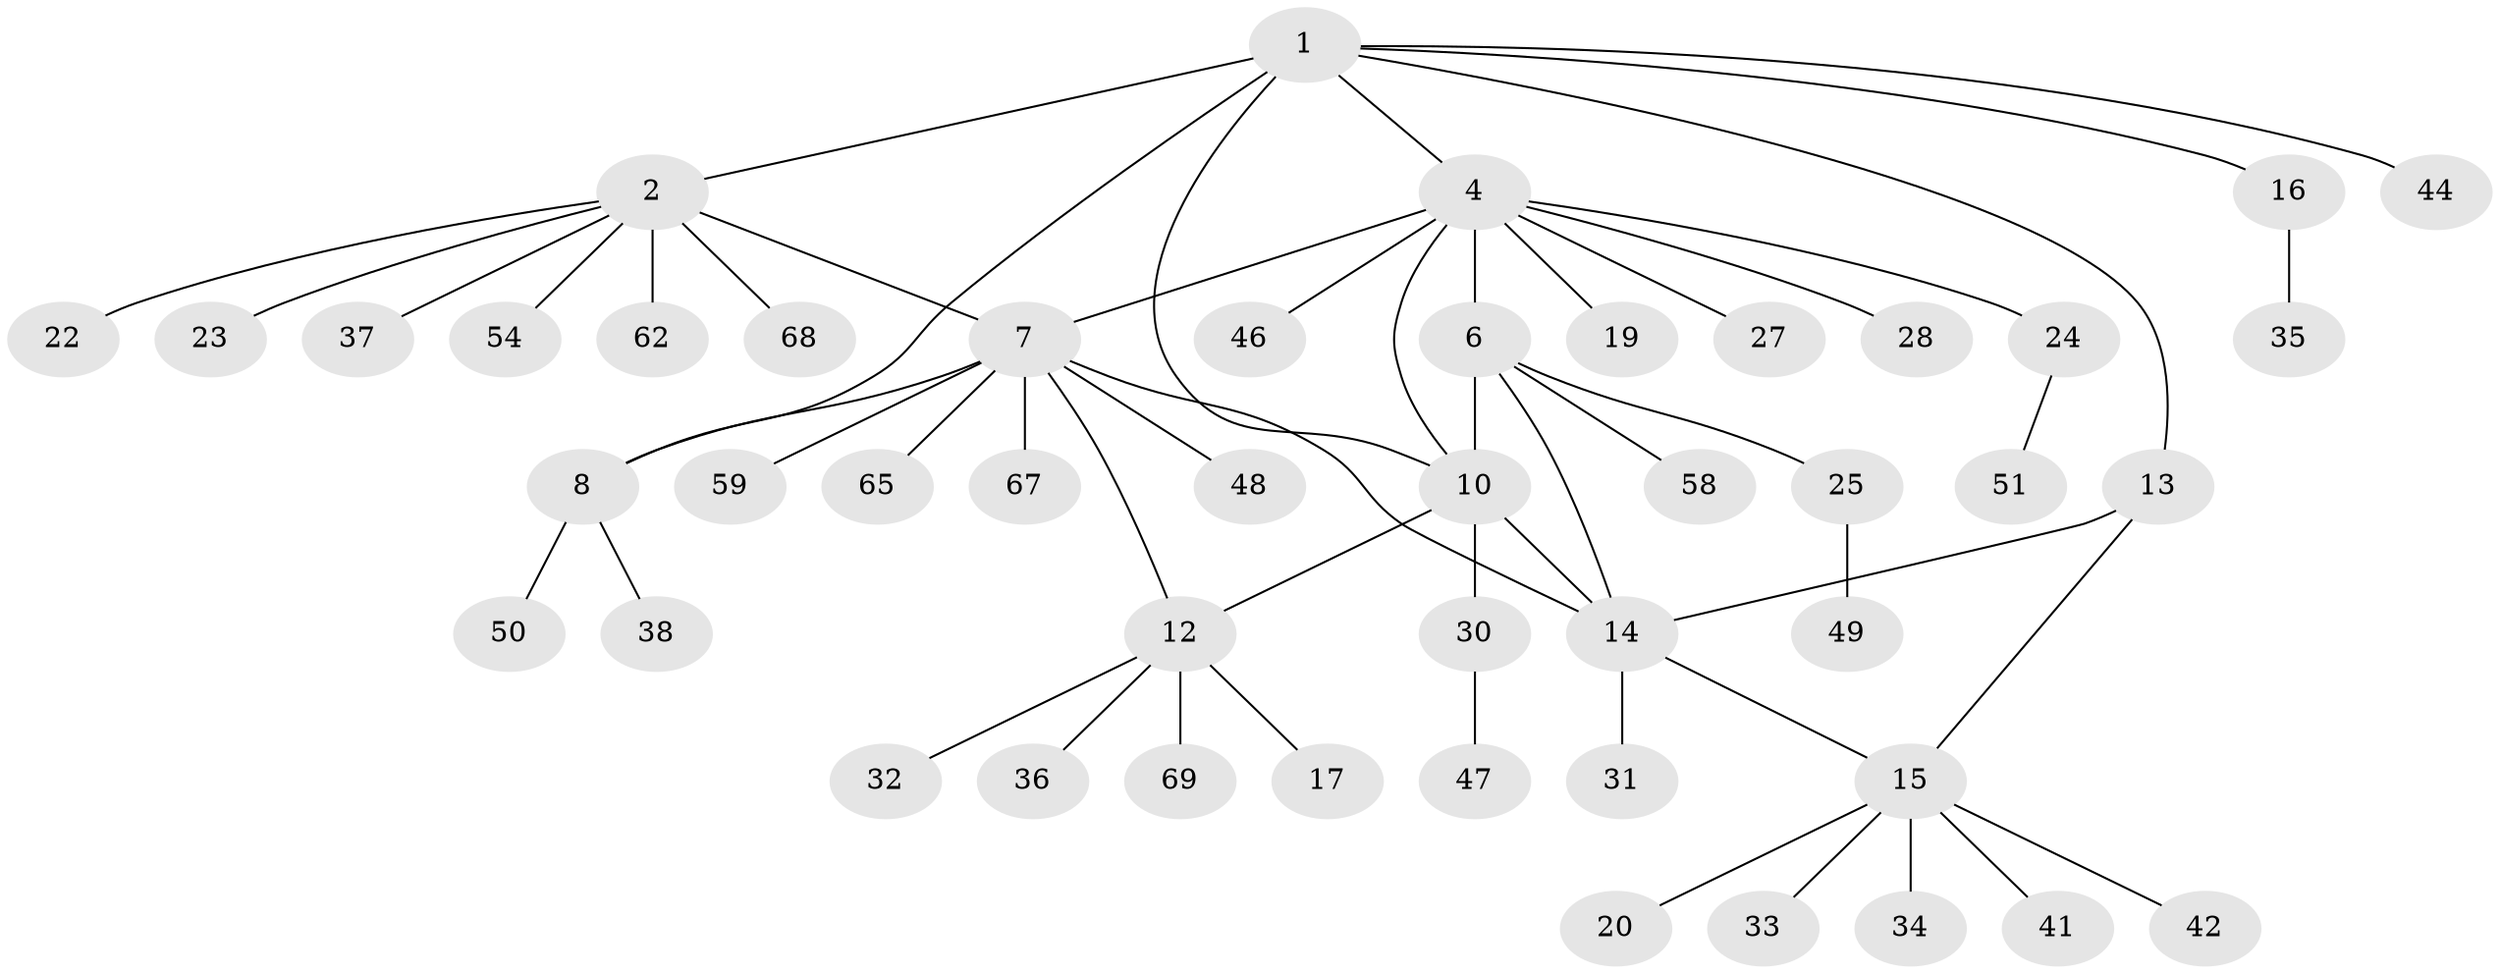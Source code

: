 // original degree distribution, {8: 0.057971014492753624, 3: 0.07246376811594203, 4: 0.043478260869565216, 6: 0.014492753623188406, 5: 0.043478260869565216, 7: 0.043478260869565216, 2: 0.15942028985507245, 1: 0.5652173913043478}
// Generated by graph-tools (version 1.1) at 2025/42/03/06/25 10:42:09]
// undirected, 47 vertices, 55 edges
graph export_dot {
graph [start="1"]
  node [color=gray90,style=filled];
  1 [super="+18"];
  2 [super="+3"];
  4 [super="+5"];
  6 [super="+56"];
  7 [super="+9"];
  8 [super="+21"];
  10 [super="+11"];
  12 [super="+63"];
  13 [super="+43"];
  14 [super="+45"];
  15 [super="+55"];
  16 [super="+57"];
  17 [super="+29"];
  19;
  20 [super="+26"];
  22 [super="+40"];
  23;
  24 [super="+64"];
  25 [super="+53"];
  27;
  28;
  30 [super="+66"];
  31;
  32 [super="+39"];
  33;
  34;
  35;
  36;
  37;
  38 [super="+60"];
  41;
  42;
  44 [super="+61"];
  46;
  47;
  48;
  49 [super="+52"];
  50;
  51;
  54;
  58;
  59;
  62;
  65;
  67;
  68;
  69;
  1 -- 2 [weight=2];
  1 -- 4;
  1 -- 13;
  1 -- 16;
  1 -- 44;
  1 -- 8;
  1 -- 10;
  2 -- 54;
  2 -- 68;
  2 -- 37;
  2 -- 22;
  2 -- 23;
  2 -- 62;
  2 -- 7;
  4 -- 6 [weight=2];
  4 -- 27;
  4 -- 7;
  4 -- 10;
  4 -- 46;
  4 -- 19;
  4 -- 24;
  4 -- 28;
  6 -- 14;
  6 -- 25;
  6 -- 58;
  6 -- 10;
  7 -- 8 [weight=2];
  7 -- 14;
  7 -- 59;
  7 -- 48;
  7 -- 65;
  7 -- 67;
  7 -- 12;
  8 -- 38;
  8 -- 50;
  10 -- 12 [weight=2];
  10 -- 14;
  10 -- 30;
  12 -- 17;
  12 -- 32;
  12 -- 36;
  12 -- 69;
  13 -- 14;
  13 -- 15;
  14 -- 15;
  14 -- 31;
  15 -- 20;
  15 -- 33;
  15 -- 34;
  15 -- 41;
  15 -- 42;
  16 -- 35;
  24 -- 51;
  25 -- 49;
  30 -- 47;
}
